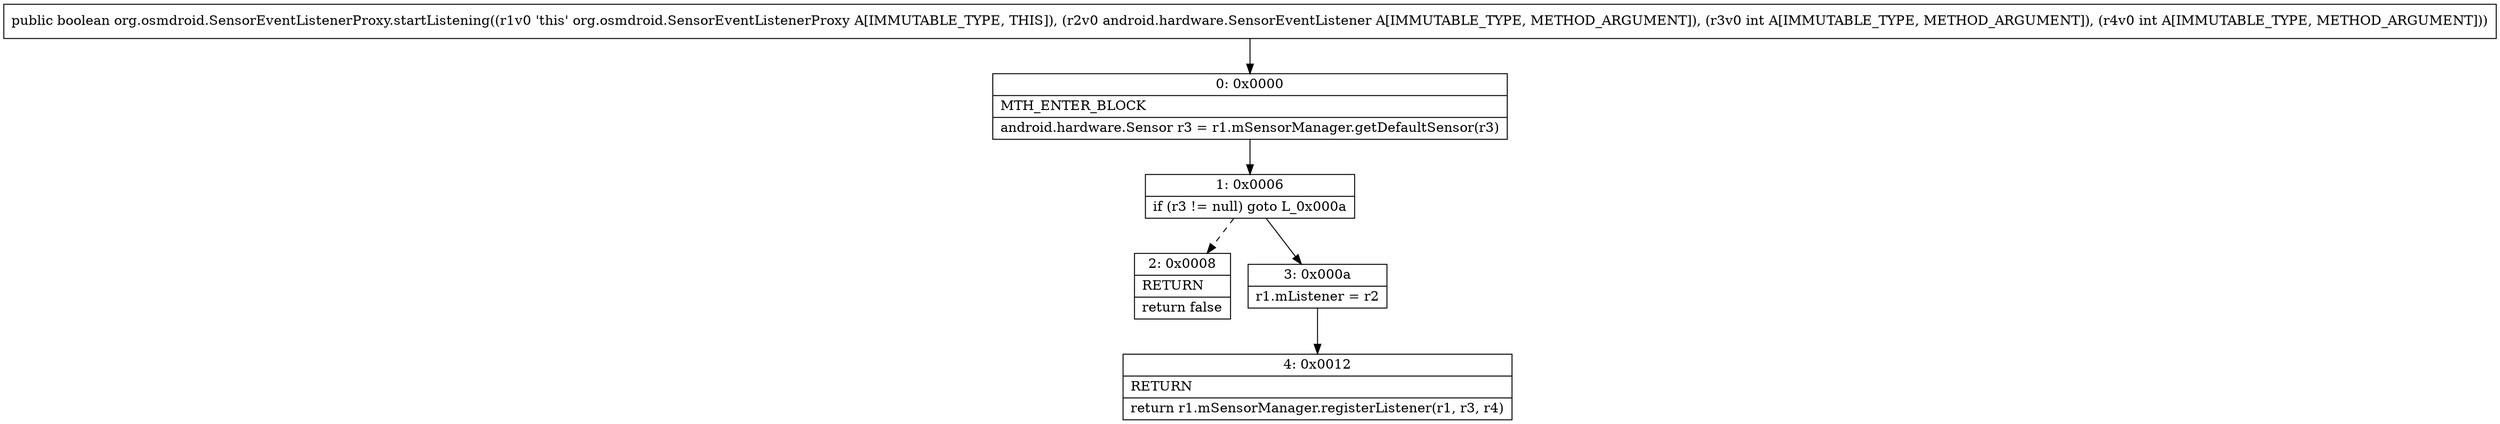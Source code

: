 digraph "CFG fororg.osmdroid.SensorEventListenerProxy.startListening(Landroid\/hardware\/SensorEventListener;II)Z" {
Node_0 [shape=record,label="{0\:\ 0x0000|MTH_ENTER_BLOCK\l|android.hardware.Sensor r3 = r1.mSensorManager.getDefaultSensor(r3)\l}"];
Node_1 [shape=record,label="{1\:\ 0x0006|if (r3 != null) goto L_0x000a\l}"];
Node_2 [shape=record,label="{2\:\ 0x0008|RETURN\l|return false\l}"];
Node_3 [shape=record,label="{3\:\ 0x000a|r1.mListener = r2\l}"];
Node_4 [shape=record,label="{4\:\ 0x0012|RETURN\l|return r1.mSensorManager.registerListener(r1, r3, r4)\l}"];
MethodNode[shape=record,label="{public boolean org.osmdroid.SensorEventListenerProxy.startListening((r1v0 'this' org.osmdroid.SensorEventListenerProxy A[IMMUTABLE_TYPE, THIS]), (r2v0 android.hardware.SensorEventListener A[IMMUTABLE_TYPE, METHOD_ARGUMENT]), (r3v0 int A[IMMUTABLE_TYPE, METHOD_ARGUMENT]), (r4v0 int A[IMMUTABLE_TYPE, METHOD_ARGUMENT])) }"];
MethodNode -> Node_0;
Node_0 -> Node_1;
Node_1 -> Node_2[style=dashed];
Node_1 -> Node_3;
Node_3 -> Node_4;
}

